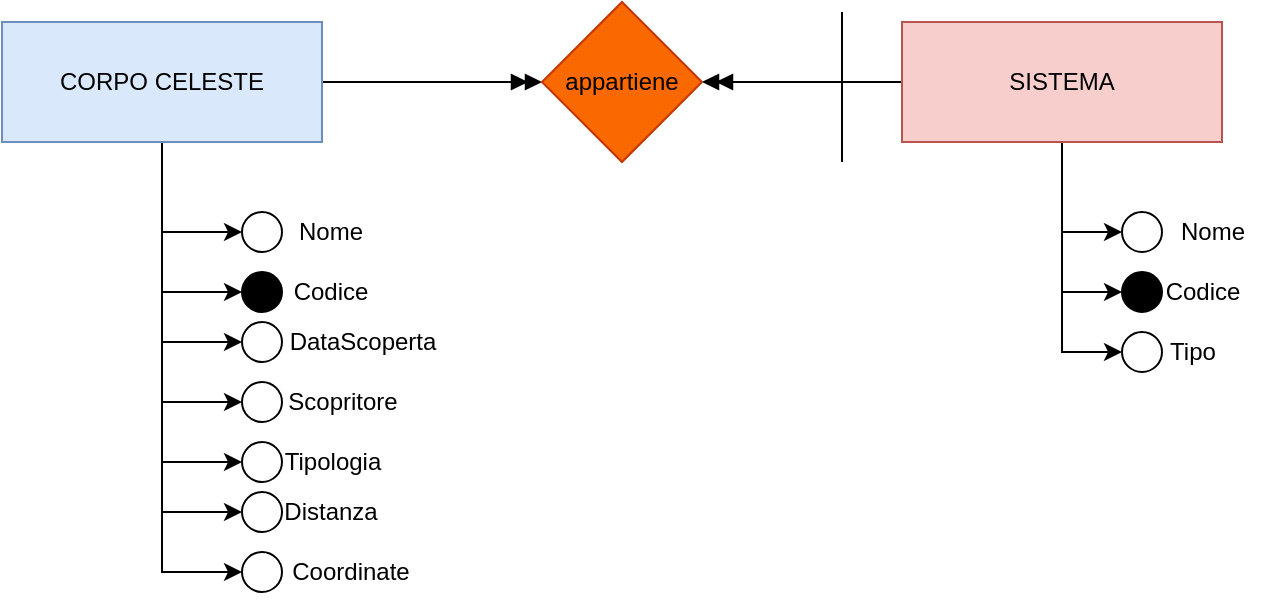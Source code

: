 <mxfile version="24.1.0" type="device">
  <diagram name="Pagina-1" id="JQF5zytuKUZfdedOHtoW">
    <mxGraphModel dx="864" dy="516" grid="1" gridSize="10" guides="1" tooltips="1" connect="1" arrows="1" fold="1" page="1" pageScale="1" pageWidth="827" pageHeight="1169" math="0" shadow="0">
      <root>
        <mxCell id="0" />
        <mxCell id="1" parent="0" />
        <mxCell id="ThkdADuhndzA0B33cF07-19" style="edgeStyle=orthogonalEdgeStyle;rounded=0;orthogonalLoop=1;jettySize=auto;html=1;entryX=0;entryY=0.5;entryDx=0;entryDy=0;" edge="1" parent="1" source="ThkdADuhndzA0B33cF07-1" target="ThkdADuhndzA0B33cF07-4">
          <mxGeometry relative="1" as="geometry" />
        </mxCell>
        <mxCell id="ThkdADuhndzA0B33cF07-20" style="edgeStyle=orthogonalEdgeStyle;rounded=0;orthogonalLoop=1;jettySize=auto;html=1;entryX=0;entryY=0.5;entryDx=0;entryDy=0;" edge="1" parent="1" source="ThkdADuhndzA0B33cF07-1" target="ThkdADuhndzA0B33cF07-6">
          <mxGeometry relative="1" as="geometry" />
        </mxCell>
        <mxCell id="ThkdADuhndzA0B33cF07-21" style="edgeStyle=orthogonalEdgeStyle;rounded=0;orthogonalLoop=1;jettySize=auto;html=1;entryX=0;entryY=0.5;entryDx=0;entryDy=0;" edge="1" parent="1" source="ThkdADuhndzA0B33cF07-1" target="ThkdADuhndzA0B33cF07-8">
          <mxGeometry relative="1" as="geometry" />
        </mxCell>
        <mxCell id="ThkdADuhndzA0B33cF07-22" style="edgeStyle=orthogonalEdgeStyle;rounded=0;orthogonalLoop=1;jettySize=auto;html=1;entryX=0;entryY=0.5;entryDx=0;entryDy=0;" edge="1" parent="1" source="ThkdADuhndzA0B33cF07-1" target="ThkdADuhndzA0B33cF07-10">
          <mxGeometry relative="1" as="geometry" />
        </mxCell>
        <mxCell id="ThkdADuhndzA0B33cF07-23" style="edgeStyle=orthogonalEdgeStyle;rounded=0;orthogonalLoop=1;jettySize=auto;html=1;entryX=0;entryY=0.5;entryDx=0;entryDy=0;" edge="1" parent="1" source="ThkdADuhndzA0B33cF07-1" target="ThkdADuhndzA0B33cF07-12">
          <mxGeometry relative="1" as="geometry" />
        </mxCell>
        <mxCell id="ThkdADuhndzA0B33cF07-24" style="edgeStyle=orthogonalEdgeStyle;rounded=0;orthogonalLoop=1;jettySize=auto;html=1;entryX=0;entryY=0.5;entryDx=0;entryDy=0;" edge="1" parent="1" source="ThkdADuhndzA0B33cF07-1" target="ThkdADuhndzA0B33cF07-14">
          <mxGeometry relative="1" as="geometry" />
        </mxCell>
        <mxCell id="ThkdADuhndzA0B33cF07-25" style="edgeStyle=orthogonalEdgeStyle;rounded=0;orthogonalLoop=1;jettySize=auto;html=1;entryX=0;entryY=0.5;entryDx=0;entryDy=0;" edge="1" parent="1" source="ThkdADuhndzA0B33cF07-1" target="ThkdADuhndzA0B33cF07-16">
          <mxGeometry relative="1" as="geometry" />
        </mxCell>
        <mxCell id="ThkdADuhndzA0B33cF07-27" style="edgeStyle=orthogonalEdgeStyle;rounded=0;orthogonalLoop=1;jettySize=auto;html=1;entryX=0;entryY=0.5;entryDx=0;entryDy=0;endArrow=doubleBlock;endFill=1;" edge="1" parent="1" source="ThkdADuhndzA0B33cF07-1" target="ThkdADuhndzA0B33cF07-26">
          <mxGeometry relative="1" as="geometry" />
        </mxCell>
        <mxCell id="ThkdADuhndzA0B33cF07-1" value="CORPO CELESTE" style="rounded=0;whiteSpace=wrap;html=1;fillColor=#dae8fc;strokeColor=#6c8ebf;" vertex="1" parent="1">
          <mxGeometry x="120" y="180" width="160" height="60" as="geometry" />
        </mxCell>
        <mxCell id="ThkdADuhndzA0B33cF07-28" style="edgeStyle=orthogonalEdgeStyle;rounded=0;orthogonalLoop=1;jettySize=auto;html=1;entryX=1;entryY=0.5;entryDx=0;entryDy=0;endArrow=doubleBlock;endFill=1;" edge="1" parent="1" source="ThkdADuhndzA0B33cF07-2" target="ThkdADuhndzA0B33cF07-26">
          <mxGeometry relative="1" as="geometry" />
        </mxCell>
        <mxCell id="ThkdADuhndzA0B33cF07-39" style="edgeStyle=orthogonalEdgeStyle;rounded=0;orthogonalLoop=1;jettySize=auto;html=1;entryX=0;entryY=0.5;entryDx=0;entryDy=0;" edge="1" parent="1" source="ThkdADuhndzA0B33cF07-2" target="ThkdADuhndzA0B33cF07-32">
          <mxGeometry relative="1" as="geometry" />
        </mxCell>
        <mxCell id="ThkdADuhndzA0B33cF07-40" style="edgeStyle=orthogonalEdgeStyle;rounded=0;orthogonalLoop=1;jettySize=auto;html=1;entryX=0;entryY=0.5;entryDx=0;entryDy=0;" edge="1" parent="1" source="ThkdADuhndzA0B33cF07-2" target="ThkdADuhndzA0B33cF07-36">
          <mxGeometry relative="1" as="geometry" />
        </mxCell>
        <mxCell id="ThkdADuhndzA0B33cF07-41" style="edgeStyle=orthogonalEdgeStyle;rounded=0;orthogonalLoop=1;jettySize=auto;html=1;entryX=0;entryY=0.5;entryDx=0;entryDy=0;" edge="1" parent="1" source="ThkdADuhndzA0B33cF07-2" target="ThkdADuhndzA0B33cF07-37">
          <mxGeometry relative="1" as="geometry" />
        </mxCell>
        <mxCell id="ThkdADuhndzA0B33cF07-2" value="SISTEMA" style="rounded=0;whiteSpace=wrap;html=1;fillColor=#f8cecc;strokeColor=#b85450;" vertex="1" parent="1">
          <mxGeometry x="570" y="180" width="160" height="60" as="geometry" />
        </mxCell>
        <mxCell id="ThkdADuhndzA0B33cF07-4" value="" style="ellipse;whiteSpace=wrap;html=1;aspect=fixed;" vertex="1" parent="1">
          <mxGeometry x="240" y="275" width="20" height="20" as="geometry" />
        </mxCell>
        <mxCell id="ThkdADuhndzA0B33cF07-5" value="Nome" style="text;html=1;align=center;verticalAlign=middle;resizable=0;points=[];autosize=1;strokeColor=none;fillColor=none;" vertex="1" parent="1">
          <mxGeometry x="254" y="270" width="60" height="30" as="geometry" />
        </mxCell>
        <mxCell id="ThkdADuhndzA0B33cF07-6" value="" style="ellipse;whiteSpace=wrap;html=1;aspect=fixed;fillColor=#000000;" vertex="1" parent="1">
          <mxGeometry x="240" y="305" width="20" height="20" as="geometry" />
        </mxCell>
        <mxCell id="ThkdADuhndzA0B33cF07-7" value="Codice" style="text;html=1;align=center;verticalAlign=middle;resizable=0;points=[];autosize=1;strokeColor=none;fillColor=none;" vertex="1" parent="1">
          <mxGeometry x="254" y="300" width="60" height="30" as="geometry" />
        </mxCell>
        <mxCell id="ThkdADuhndzA0B33cF07-8" value="" style="ellipse;whiteSpace=wrap;html=1;aspect=fixed;" vertex="1" parent="1">
          <mxGeometry x="240" y="330" width="20" height="20" as="geometry" />
        </mxCell>
        <mxCell id="ThkdADuhndzA0B33cF07-9" value="DataScoperta" style="text;html=1;align=center;verticalAlign=middle;resizable=0;points=[];autosize=1;strokeColor=none;fillColor=none;" vertex="1" parent="1">
          <mxGeometry x="250" y="325" width="100" height="30" as="geometry" />
        </mxCell>
        <mxCell id="ThkdADuhndzA0B33cF07-10" value="" style="ellipse;whiteSpace=wrap;html=1;aspect=fixed;" vertex="1" parent="1">
          <mxGeometry x="240" y="360" width="20" height="20" as="geometry" />
        </mxCell>
        <mxCell id="ThkdADuhndzA0B33cF07-11" value="Scopritore" style="text;html=1;align=center;verticalAlign=middle;resizable=0;points=[];autosize=1;strokeColor=none;fillColor=none;" vertex="1" parent="1">
          <mxGeometry x="250" y="355" width="80" height="30" as="geometry" />
        </mxCell>
        <mxCell id="ThkdADuhndzA0B33cF07-12" value="" style="ellipse;whiteSpace=wrap;html=1;aspect=fixed;" vertex="1" parent="1">
          <mxGeometry x="240" y="390" width="20" height="20" as="geometry" />
        </mxCell>
        <mxCell id="ThkdADuhndzA0B33cF07-13" value="Tipologia" style="text;html=1;align=center;verticalAlign=middle;resizable=0;points=[];autosize=1;strokeColor=none;fillColor=none;" vertex="1" parent="1">
          <mxGeometry x="250" y="385" width="70" height="30" as="geometry" />
        </mxCell>
        <mxCell id="ThkdADuhndzA0B33cF07-14" value="" style="ellipse;whiteSpace=wrap;html=1;aspect=fixed;" vertex="1" parent="1">
          <mxGeometry x="240" y="415" width="20" height="20" as="geometry" />
        </mxCell>
        <mxCell id="ThkdADuhndzA0B33cF07-15" value="Distanza" style="text;html=1;align=center;verticalAlign=middle;resizable=0;points=[];autosize=1;strokeColor=none;fillColor=none;" vertex="1" parent="1">
          <mxGeometry x="249" y="410" width="70" height="30" as="geometry" />
        </mxCell>
        <mxCell id="ThkdADuhndzA0B33cF07-16" value="" style="ellipse;whiteSpace=wrap;html=1;aspect=fixed;" vertex="1" parent="1">
          <mxGeometry x="240" y="445" width="20" height="20" as="geometry" />
        </mxCell>
        <mxCell id="ThkdADuhndzA0B33cF07-17" value="Coordinate" style="text;html=1;align=center;verticalAlign=middle;resizable=0;points=[];autosize=1;strokeColor=none;fillColor=none;" vertex="1" parent="1">
          <mxGeometry x="254" y="440" width="80" height="30" as="geometry" />
        </mxCell>
        <mxCell id="ThkdADuhndzA0B33cF07-26" value="appartiene" style="rhombus;whiteSpace=wrap;html=1;fillColor=#fa6800;strokeColor=#C73500;fontColor=#000000;" vertex="1" parent="1">
          <mxGeometry x="390" y="170" width="80" height="80" as="geometry" />
        </mxCell>
        <mxCell id="ThkdADuhndzA0B33cF07-29" value="" style="endArrow=none;html=1;rounded=0;" edge="1" parent="1">
          <mxGeometry width="50" height="50" relative="1" as="geometry">
            <mxPoint x="540" y="250" as="sourcePoint" />
            <mxPoint x="540" y="185" as="targetPoint" />
            <Array as="points">
              <mxPoint x="540" y="175" />
            </Array>
          </mxGeometry>
        </mxCell>
        <mxCell id="ThkdADuhndzA0B33cF07-30" value="Nome" style="text;html=1;align=center;verticalAlign=middle;resizable=0;points=[];autosize=1;strokeColor=none;fillColor=none;" vertex="1" parent="1">
          <mxGeometry x="695" y="270" width="60" height="30" as="geometry" />
        </mxCell>
        <mxCell id="ThkdADuhndzA0B33cF07-32" value="" style="ellipse;whiteSpace=wrap;html=1;aspect=fixed;" vertex="1" parent="1">
          <mxGeometry x="680" y="275" width="20" height="20" as="geometry" />
        </mxCell>
        <mxCell id="ThkdADuhndzA0B33cF07-35" value="Tipo" style="text;html=1;align=center;verticalAlign=middle;resizable=0;points=[];autosize=1;strokeColor=none;fillColor=none;" vertex="1" parent="1">
          <mxGeometry x="690" y="330" width="50" height="30" as="geometry" />
        </mxCell>
        <mxCell id="ThkdADuhndzA0B33cF07-36" value="" style="ellipse;whiteSpace=wrap;html=1;aspect=fixed;fillColor=#000000;" vertex="1" parent="1">
          <mxGeometry x="680" y="305" width="20" height="20" as="geometry" />
        </mxCell>
        <mxCell id="ThkdADuhndzA0B33cF07-37" value="" style="ellipse;whiteSpace=wrap;html=1;aspect=fixed;" vertex="1" parent="1">
          <mxGeometry x="680" y="335" width="20" height="20" as="geometry" />
        </mxCell>
        <mxCell id="ThkdADuhndzA0B33cF07-38" value="Codice" style="text;html=1;align=center;verticalAlign=middle;resizable=0;points=[];autosize=1;strokeColor=none;fillColor=none;" vertex="1" parent="1">
          <mxGeometry x="690" y="300" width="60" height="30" as="geometry" />
        </mxCell>
      </root>
    </mxGraphModel>
  </diagram>
</mxfile>
